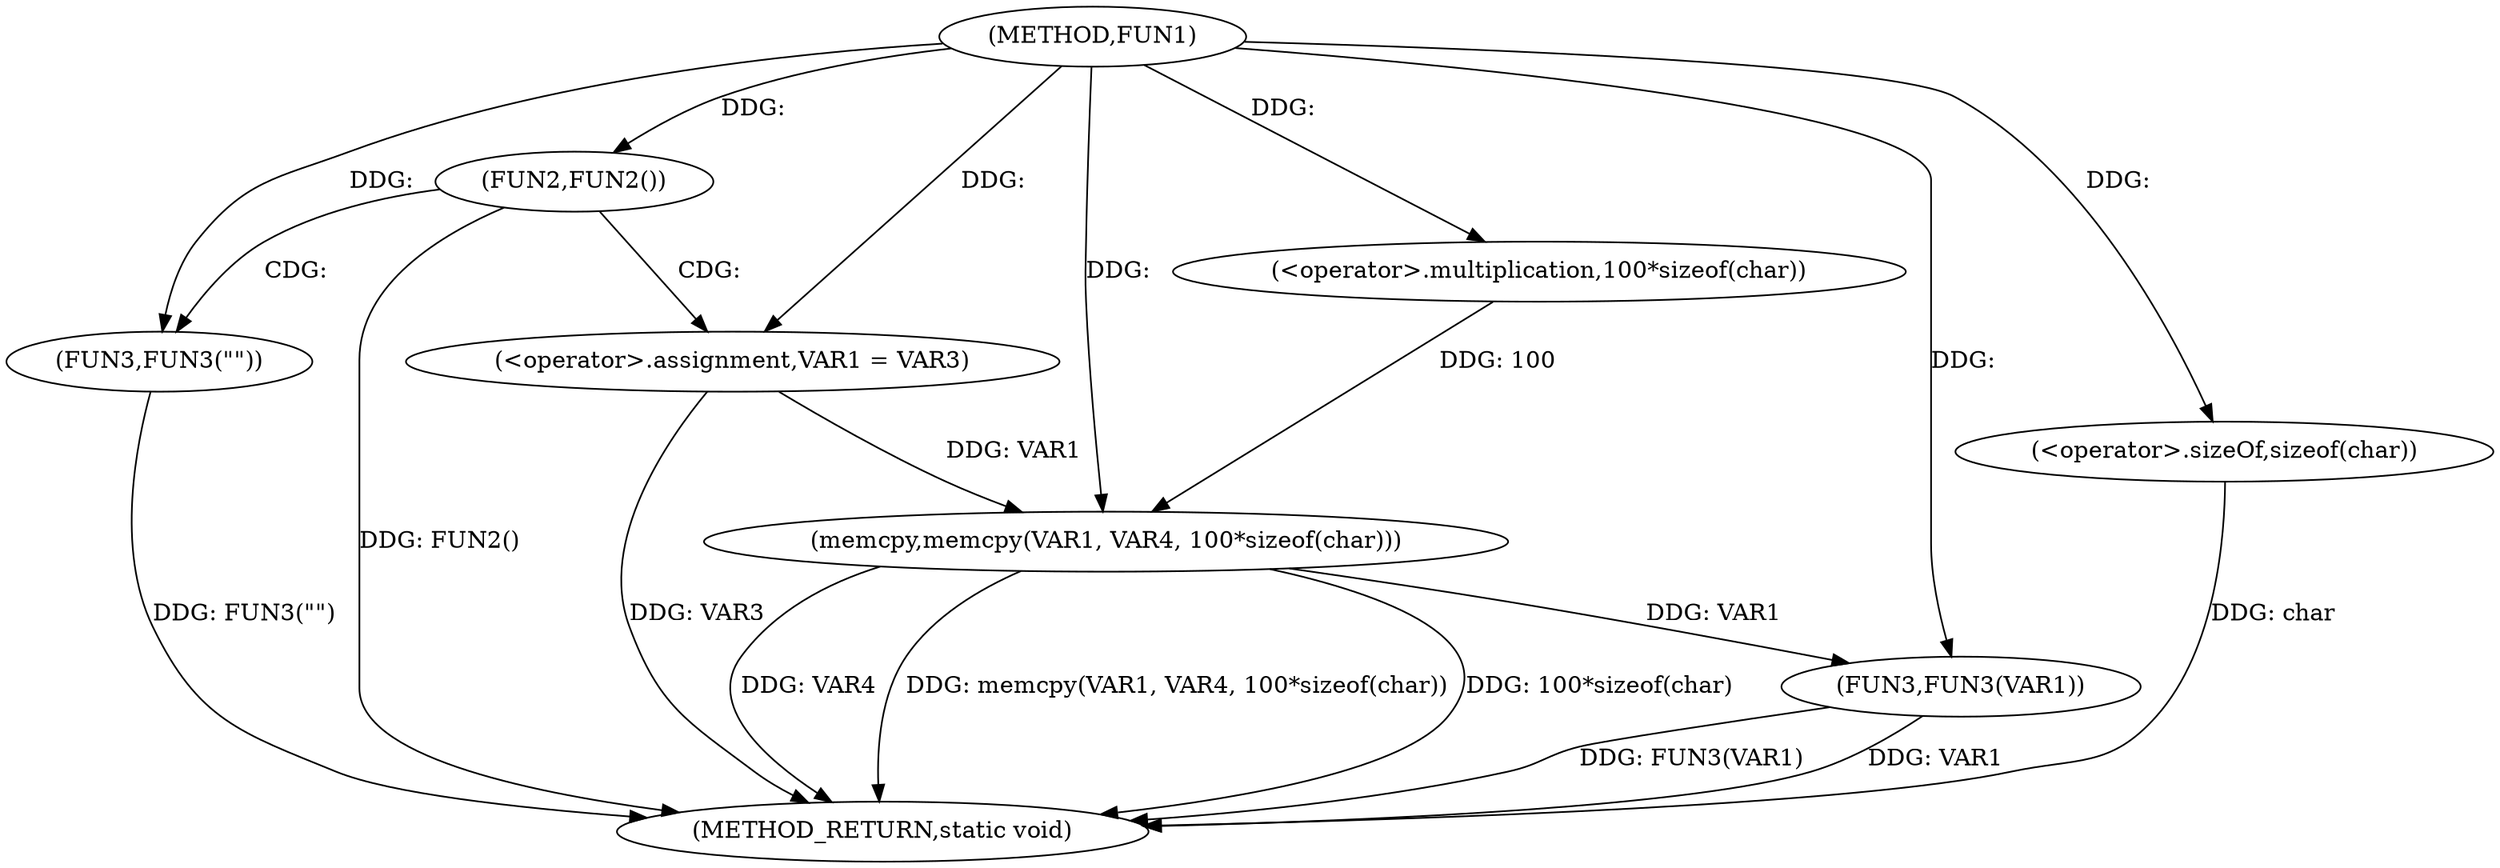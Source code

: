 digraph FUN1 {  
"1000100" [label = "(METHOD,FUN1)" ]
"1000126" [label = "(METHOD_RETURN,static void)" ]
"1000106" [label = "(FUN2,FUN2())" ]
"1000108" [label = "(FUN3,FUN3(\"\"))" ]
"1000112" [label = "(<operator>.assignment,VAR1 = VAR3)" ]
"1000117" [label = "(memcpy,memcpy(VAR1, VAR4, 100*sizeof(char)))" ]
"1000120" [label = "(<operator>.multiplication,100*sizeof(char))" ]
"1000122" [label = "(<operator>.sizeOf,sizeof(char))" ]
"1000124" [label = "(FUN3,FUN3(VAR1))" ]
  "1000117" -> "1000126"  [ label = "DDG: memcpy(VAR1, VAR4, 100*sizeof(char))"] 
  "1000124" -> "1000126"  [ label = "DDG: VAR1"] 
  "1000108" -> "1000126"  [ label = "DDG: FUN3(\"\")"] 
  "1000112" -> "1000126"  [ label = "DDG: VAR3"] 
  "1000122" -> "1000126"  [ label = "DDG: char"] 
  "1000117" -> "1000126"  [ label = "DDG: 100*sizeof(char)"] 
  "1000117" -> "1000126"  [ label = "DDG: VAR4"] 
  "1000106" -> "1000126"  [ label = "DDG: FUN2()"] 
  "1000124" -> "1000126"  [ label = "DDG: FUN3(VAR1)"] 
  "1000100" -> "1000106"  [ label = "DDG: "] 
  "1000100" -> "1000108"  [ label = "DDG: "] 
  "1000100" -> "1000112"  [ label = "DDG: "] 
  "1000112" -> "1000117"  [ label = "DDG: VAR1"] 
  "1000100" -> "1000117"  [ label = "DDG: "] 
  "1000120" -> "1000117"  [ label = "DDG: 100"] 
  "1000100" -> "1000120"  [ label = "DDG: "] 
  "1000100" -> "1000122"  [ label = "DDG: "] 
  "1000117" -> "1000124"  [ label = "DDG: VAR1"] 
  "1000100" -> "1000124"  [ label = "DDG: "] 
  "1000106" -> "1000112"  [ label = "CDG: "] 
  "1000106" -> "1000108"  [ label = "CDG: "] 
}
